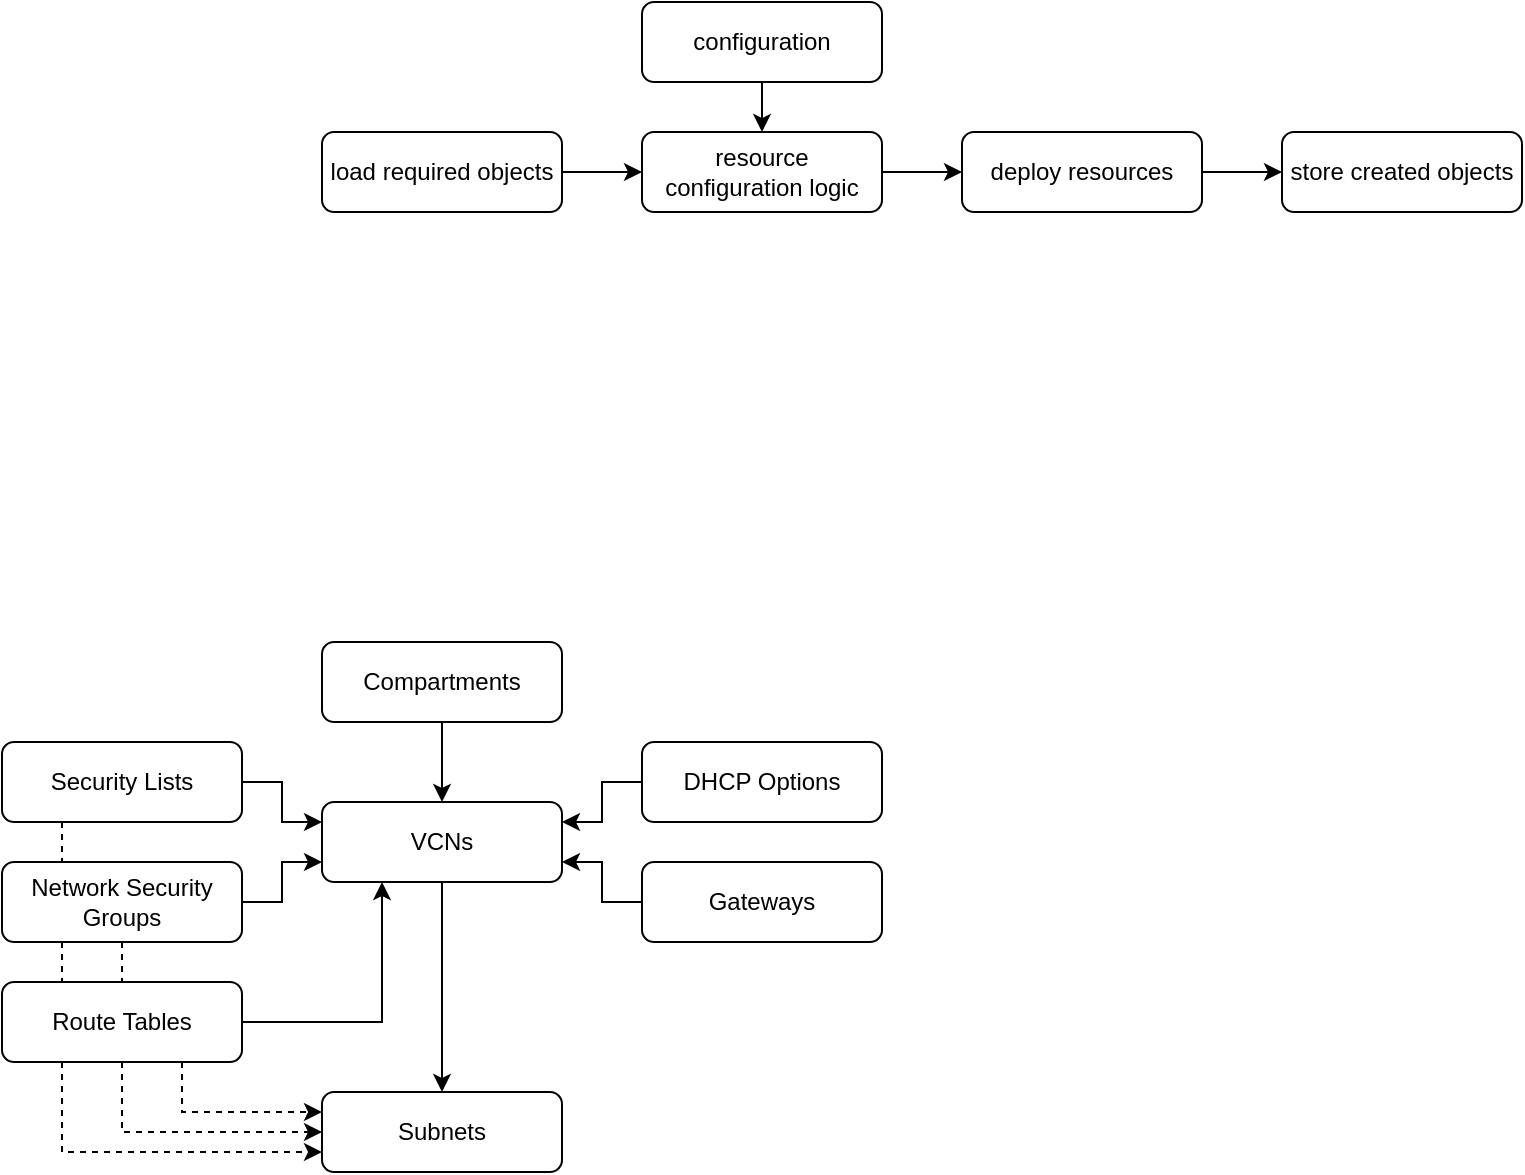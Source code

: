 <mxfile version="22.0.2" type="device" pages="5">
  <diagram id="C5RBs43oDa-KdzZeNtuy" name="resource processing">
    <mxGraphModel dx="1833" dy="659" grid="1" gridSize="10" guides="1" tooltips="1" connect="1" arrows="1" fold="1" page="1" pageScale="1" pageWidth="827" pageHeight="1169" math="0" shadow="0">
      <root>
        <mxCell id="WIyWlLk6GJQsqaUBKTNV-0" />
        <mxCell id="WIyWlLk6GJQsqaUBKTNV-1" parent="WIyWlLk6GJQsqaUBKTNV-0" />
        <mxCell id="uww7Cz6BIvtftRIAeeSQ-18" style="edgeStyle=orthogonalEdgeStyle;rounded=0;orthogonalLoop=1;jettySize=auto;html=1;entryX=0;entryY=0.75;entryDx=0;entryDy=0;exitX=0.25;exitY=1;exitDx=0;exitDy=0;dashed=1;" parent="WIyWlLk6GJQsqaUBKTNV-1" source="uww7Cz6BIvtftRIAeeSQ-8" target="FyDkydMQuA0Bi_pBf0Gb-14" edge="1">
          <mxGeometry relative="1" as="geometry" />
        </mxCell>
        <mxCell id="uww7Cz6BIvtftRIAeeSQ-17" style="edgeStyle=orthogonalEdgeStyle;rounded=0;orthogonalLoop=1;jettySize=auto;html=1;entryX=0;entryY=0.5;entryDx=0;entryDy=0;exitX=0.5;exitY=1;exitDx=0;exitDy=0;dashed=1;" parent="WIyWlLk6GJQsqaUBKTNV-1" source="uww7Cz6BIvtftRIAeeSQ-11" target="FyDkydMQuA0Bi_pBf0Gb-14" edge="1">
          <mxGeometry relative="1" as="geometry" />
        </mxCell>
        <mxCell id="FyDkydMQuA0Bi_pBf0Gb-4" value="" style="edgeStyle=orthogonalEdgeStyle;rounded=0;orthogonalLoop=1;jettySize=auto;html=1;" parent="WIyWlLk6GJQsqaUBKTNV-1" source="WIyWlLk6GJQsqaUBKTNV-3" target="FyDkydMQuA0Bi_pBf0Gb-3" edge="1">
          <mxGeometry relative="1" as="geometry" />
        </mxCell>
        <mxCell id="WIyWlLk6GJQsqaUBKTNV-3" value="resource configuration logic" style="rounded=1;whiteSpace=wrap;html=1;fontSize=12;glass=0;strokeWidth=1;shadow=0;" parent="WIyWlLk6GJQsqaUBKTNV-1" vertex="1">
          <mxGeometry x="240" y="65" width="120" height="40" as="geometry" />
        </mxCell>
        <mxCell id="FyDkydMQuA0Bi_pBf0Gb-18" value="" style="edgeStyle=orthogonalEdgeStyle;rounded=0;orthogonalLoop=1;jettySize=auto;html=1;" parent="WIyWlLk6GJQsqaUBKTNV-1" source="FyDkydMQuA0Bi_pBf0Gb-3" target="FyDkydMQuA0Bi_pBf0Gb-17" edge="1">
          <mxGeometry relative="1" as="geometry" />
        </mxCell>
        <mxCell id="FyDkydMQuA0Bi_pBf0Gb-3" value="deploy resources" style="rounded=1;whiteSpace=wrap;html=1;fontSize=12;glass=0;strokeWidth=1;shadow=0;" parent="WIyWlLk6GJQsqaUBKTNV-1" vertex="1">
          <mxGeometry x="400" y="65" width="120" height="40" as="geometry" />
        </mxCell>
        <mxCell id="FyDkydMQuA0Bi_pBf0Gb-7" style="edgeStyle=orthogonalEdgeStyle;rounded=0;orthogonalLoop=1;jettySize=auto;html=1;entryX=0;entryY=0.5;entryDx=0;entryDy=0;" parent="WIyWlLk6GJQsqaUBKTNV-1" source="FyDkydMQuA0Bi_pBf0Gb-5" target="WIyWlLk6GJQsqaUBKTNV-3" edge="1">
          <mxGeometry relative="1" as="geometry">
            <mxPoint x="170" y="125" as="targetPoint" />
          </mxGeometry>
        </mxCell>
        <mxCell id="FyDkydMQuA0Bi_pBf0Gb-5" value="load required objects" style="rounded=1;whiteSpace=wrap;html=1;fontSize=12;glass=0;strokeWidth=1;shadow=0;" parent="WIyWlLk6GJQsqaUBKTNV-1" vertex="1">
          <mxGeometry x="80" y="65" width="120" height="40" as="geometry" />
        </mxCell>
        <mxCell id="uww7Cz6BIvtftRIAeeSQ-0" style="edgeStyle=orthogonalEdgeStyle;rounded=0;orthogonalLoop=1;jettySize=auto;html=1;entryX=0.5;entryY=0;entryDx=0;entryDy=0;" parent="WIyWlLk6GJQsqaUBKTNV-1" source="FyDkydMQuA0Bi_pBf0Gb-6" target="WIyWlLk6GJQsqaUBKTNV-3" edge="1">
          <mxGeometry relative="1" as="geometry" />
        </mxCell>
        <mxCell id="FyDkydMQuA0Bi_pBf0Gb-6" value="configuration" style="rounded=1;whiteSpace=wrap;html=1;fontSize=12;glass=0;strokeWidth=1;shadow=0;" parent="WIyWlLk6GJQsqaUBKTNV-1" vertex="1">
          <mxGeometry x="240" width="120" height="40" as="geometry" />
        </mxCell>
        <mxCell id="FyDkydMQuA0Bi_pBf0Gb-11" value="" style="edgeStyle=orthogonalEdgeStyle;rounded=0;orthogonalLoop=1;jettySize=auto;html=1;" parent="WIyWlLk6GJQsqaUBKTNV-1" source="FyDkydMQuA0Bi_pBf0Gb-9" target="FyDkydMQuA0Bi_pBf0Gb-10" edge="1">
          <mxGeometry relative="1" as="geometry" />
        </mxCell>
        <mxCell id="FyDkydMQuA0Bi_pBf0Gb-9" value="Compartments" style="rounded=1;whiteSpace=wrap;html=1;fontSize=12;glass=0;strokeWidth=1;shadow=0;" parent="WIyWlLk6GJQsqaUBKTNV-1" vertex="1">
          <mxGeometry x="80" y="320" width="120" height="40" as="geometry" />
        </mxCell>
        <mxCell id="uww7Cz6BIvtftRIAeeSQ-15" style="edgeStyle=orthogonalEdgeStyle;rounded=0;orthogonalLoop=1;jettySize=auto;html=1;" parent="WIyWlLk6GJQsqaUBKTNV-1" source="FyDkydMQuA0Bi_pBf0Gb-10" target="FyDkydMQuA0Bi_pBf0Gb-14" edge="1">
          <mxGeometry relative="1" as="geometry" />
        </mxCell>
        <mxCell id="FyDkydMQuA0Bi_pBf0Gb-10" value="VCNs" style="rounded=1;whiteSpace=wrap;html=1;fontSize=12;glass=0;strokeWidth=1;shadow=0;" parent="WIyWlLk6GJQsqaUBKTNV-1" vertex="1">
          <mxGeometry x="80" y="400" width="120" height="40" as="geometry" />
        </mxCell>
        <mxCell id="FyDkydMQuA0Bi_pBf0Gb-14" value="Subnets" style="rounded=1;whiteSpace=wrap;html=1;fontSize=12;glass=0;strokeWidth=1;shadow=0;" parent="WIyWlLk6GJQsqaUBKTNV-1" vertex="1">
          <mxGeometry x="80" y="545" width="120" height="40" as="geometry" />
        </mxCell>
        <mxCell id="FyDkydMQuA0Bi_pBf0Gb-17" value="store created objects" style="rounded=1;whiteSpace=wrap;html=1;fontSize=12;glass=0;strokeWidth=1;shadow=0;" parent="WIyWlLk6GJQsqaUBKTNV-1" vertex="1">
          <mxGeometry x="560" y="65" width="120" height="40" as="geometry" />
        </mxCell>
        <mxCell id="uww7Cz6BIvtftRIAeeSQ-14" style="edgeStyle=orthogonalEdgeStyle;rounded=0;orthogonalLoop=1;jettySize=auto;html=1;entryX=0.25;entryY=1;entryDx=0;entryDy=0;" parent="WIyWlLk6GJQsqaUBKTNV-1" source="uww7Cz6BIvtftRIAeeSQ-1" target="FyDkydMQuA0Bi_pBf0Gb-10" edge="1">
          <mxGeometry relative="1" as="geometry" />
        </mxCell>
        <mxCell id="uww7Cz6BIvtftRIAeeSQ-16" style="edgeStyle=orthogonalEdgeStyle;rounded=0;orthogonalLoop=1;jettySize=auto;html=1;entryX=0;entryY=0.25;entryDx=0;entryDy=0;exitX=0.75;exitY=1;exitDx=0;exitDy=0;dashed=1;" parent="WIyWlLk6GJQsqaUBKTNV-1" source="uww7Cz6BIvtftRIAeeSQ-1" target="FyDkydMQuA0Bi_pBf0Gb-14" edge="1">
          <mxGeometry relative="1" as="geometry" />
        </mxCell>
        <mxCell id="uww7Cz6BIvtftRIAeeSQ-1" value="Route Tables" style="rounded=1;whiteSpace=wrap;html=1;fontSize=12;glass=0;strokeWidth=1;shadow=0;" parent="WIyWlLk6GJQsqaUBKTNV-1" vertex="1">
          <mxGeometry x="-80" y="490" width="120" height="40" as="geometry" />
        </mxCell>
        <mxCell id="uww7Cz6BIvtftRIAeeSQ-10" style="edgeStyle=orthogonalEdgeStyle;rounded=0;orthogonalLoop=1;jettySize=auto;html=1;entryX=1;entryY=0.25;entryDx=0;entryDy=0;" parent="WIyWlLk6GJQsqaUBKTNV-1" source="uww7Cz6BIvtftRIAeeSQ-3" target="FyDkydMQuA0Bi_pBf0Gb-10" edge="1">
          <mxGeometry relative="1" as="geometry" />
        </mxCell>
        <mxCell id="uww7Cz6BIvtftRIAeeSQ-3" value="DHCP Options" style="rounded=1;whiteSpace=wrap;html=1;fontSize=12;glass=0;strokeWidth=1;shadow=0;" parent="WIyWlLk6GJQsqaUBKTNV-1" vertex="1">
          <mxGeometry x="240" y="370" width="120" height="40" as="geometry" />
        </mxCell>
        <mxCell id="uww7Cz6BIvtftRIAeeSQ-7" style="edgeStyle=orthogonalEdgeStyle;rounded=0;orthogonalLoop=1;jettySize=auto;html=1;entryX=1;entryY=0.75;entryDx=0;entryDy=0;" parent="WIyWlLk6GJQsqaUBKTNV-1" source="uww7Cz6BIvtftRIAeeSQ-6" target="FyDkydMQuA0Bi_pBf0Gb-10" edge="1">
          <mxGeometry relative="1" as="geometry" />
        </mxCell>
        <mxCell id="uww7Cz6BIvtftRIAeeSQ-6" value="Gateways" style="rounded=1;whiteSpace=wrap;html=1;fontSize=12;glass=0;strokeWidth=1;shadow=0;" parent="WIyWlLk6GJQsqaUBKTNV-1" vertex="1">
          <mxGeometry x="240" y="430" width="120" height="40" as="geometry" />
        </mxCell>
        <mxCell id="uww7Cz6BIvtftRIAeeSQ-12" style="edgeStyle=orthogonalEdgeStyle;rounded=0;orthogonalLoop=1;jettySize=auto;html=1;entryX=0;entryY=0.25;entryDx=0;entryDy=0;" parent="WIyWlLk6GJQsqaUBKTNV-1" source="uww7Cz6BIvtftRIAeeSQ-8" target="FyDkydMQuA0Bi_pBf0Gb-10" edge="1">
          <mxGeometry relative="1" as="geometry" />
        </mxCell>
        <mxCell id="uww7Cz6BIvtftRIAeeSQ-8" value="Security Lists" style="rounded=1;whiteSpace=wrap;html=1;fontSize=12;glass=0;strokeWidth=1;shadow=0;" parent="WIyWlLk6GJQsqaUBKTNV-1" vertex="1">
          <mxGeometry x="-80" y="370" width="120" height="40" as="geometry" />
        </mxCell>
        <mxCell id="uww7Cz6BIvtftRIAeeSQ-13" style="edgeStyle=orthogonalEdgeStyle;rounded=0;orthogonalLoop=1;jettySize=auto;html=1;entryX=0;entryY=0.75;entryDx=0;entryDy=0;" parent="WIyWlLk6GJQsqaUBKTNV-1" source="uww7Cz6BIvtftRIAeeSQ-11" target="FyDkydMQuA0Bi_pBf0Gb-10" edge="1">
          <mxGeometry relative="1" as="geometry" />
        </mxCell>
        <mxCell id="uww7Cz6BIvtftRIAeeSQ-11" value="Network Security Groups" style="rounded=1;whiteSpace=wrap;html=1;fontSize=12;glass=0;strokeWidth=1;shadow=0;" parent="WIyWlLk6GJQsqaUBKTNV-1" vertex="1">
          <mxGeometry x="-80" y="430" width="120" height="40" as="geometry" />
        </mxCell>
      </root>
    </mxGraphModel>
  </diagram>
  <diagram id="ZDSUvi06mEhfbXnj943g" name="regexp processing">
    <mxGraphModel dx="2011" dy="1944" grid="1" gridSize="10" guides="1" tooltips="1" connect="1" arrows="1" fold="1" page="1" pageScale="1" pageWidth="827" pageHeight="1169" math="0" shadow="0">
      <root>
        <mxCell id="0" />
        <mxCell id="1" parent="0" />
        <mxCell id="9sZPNVt2lW0HyVqAQaku-10" value="" style="edgeStyle=orthogonalEdgeStyle;rounded=0;orthogonalLoop=1;jettySize=auto;html=1;" edge="1" parent="1" source="9sZPNVt2lW0HyVqAQaku-1" target="9sZPNVt2lW0HyVqAQaku-9">
          <mxGeometry relative="1" as="geometry" />
        </mxCell>
        <mxCell id="9sZPNVt2lW0HyVqAQaku-11" value="" style="edgeStyle=orthogonalEdgeStyle;rounded=0;orthogonalLoop=1;jettySize=auto;html=1;" edge="1" parent="1" source="9sZPNVt2lW0HyVqAQaku-1" target="9sZPNVt2lW0HyVqAQaku-9">
          <mxGeometry relative="1" as="geometry" />
        </mxCell>
        <mxCell id="9sZPNVt2lW0HyVqAQaku-13" value="" style="edgeStyle=orthogonalEdgeStyle;rounded=0;orthogonalLoop=1;jettySize=auto;html=1;exitX=0.75;exitY=1;exitDx=0;exitDy=0;" edge="1" parent="1" source="9sZPNVt2lW0HyVqAQaku-1" target="9sZPNVt2lW0HyVqAQaku-12">
          <mxGeometry relative="1" as="geometry" />
        </mxCell>
        <mxCell id="9sZPNVt2lW0HyVqAQaku-1" value="xxx" style="whiteSpace=wrap;html=1;" vertex="1" parent="1">
          <mxGeometry x="280" y="140" width="120" height="60" as="geometry" />
        </mxCell>
        <mxCell id="9sZPNVt2lW0HyVqAQaku-5" value="" style="edgeStyle=orthogonalEdgeStyle;rounded=0;orthogonalLoop=1;jettySize=auto;html=1;exitX=0.25;exitY=1;exitDx=0;exitDy=0;" edge="1" parent="1" source="9sZPNVt2lW0HyVqAQaku-1" target="9sZPNVt2lW0HyVqAQaku-4">
          <mxGeometry relative="1" as="geometry" />
        </mxCell>
        <mxCell id="9sZPNVt2lW0HyVqAQaku-6" style="edgeStyle=orthogonalEdgeStyle;rounded=0;orthogonalLoop=1;jettySize=auto;html=1;" edge="1" parent="1" source="9sZPNVt2lW0HyVqAQaku-2" target="9sZPNVt2lW0HyVqAQaku-1">
          <mxGeometry relative="1" as="geometry" />
        </mxCell>
        <mxCell id="9sZPNVt2lW0HyVqAQaku-27" value="" style="edgeStyle=orthogonalEdgeStyle;rounded=0;orthogonalLoop=1;jettySize=auto;html=1;startArrow=classic;startFill=1;endArrow=none;endFill=0;" edge="1" parent="1" source="9sZPNVt2lW0HyVqAQaku-2" target="9sZPNVt2lW0HyVqAQaku-26">
          <mxGeometry relative="1" as="geometry" />
        </mxCell>
        <mxCell id="9sZPNVt2lW0HyVqAQaku-2" value="xxx" style="whiteSpace=wrap;html=1;" vertex="1" parent="1">
          <mxGeometry x="280" y="40" width="120" height="60" as="geometry" />
        </mxCell>
        <mxCell id="9sZPNVt2lW0HyVqAQaku-16" style="edgeStyle=orthogonalEdgeStyle;rounded=0;orthogonalLoop=1;jettySize=auto;html=1;entryX=0.25;entryY=0;entryDx=0;entryDy=0;exitX=0.5;exitY=1;exitDx=0;exitDy=0;" edge="1" parent="1" source="9sZPNVt2lW0HyVqAQaku-4" target="9sZPNVt2lW0HyVqAQaku-14">
          <mxGeometry relative="1" as="geometry" />
        </mxCell>
        <mxCell id="9sZPNVt2lW0HyVqAQaku-4" value="process&lt;br&gt;regex_1" style="whiteSpace=wrap;html=1;" vertex="1" parent="1">
          <mxGeometry x="120" y="240" width="120" height="60" as="geometry" />
        </mxCell>
        <mxCell id="9sZPNVt2lW0HyVqAQaku-15" value="" style="edgeStyle=orthogonalEdgeStyle;rounded=0;orthogonalLoop=1;jettySize=auto;html=1;" edge="1" parent="1" source="9sZPNVt2lW0HyVqAQaku-9" target="9sZPNVt2lW0HyVqAQaku-14">
          <mxGeometry relative="1" as="geometry" />
        </mxCell>
        <mxCell id="9sZPNVt2lW0HyVqAQaku-9" value="process&lt;br style=&quot;border-color: var(--border-color);&quot;&gt;regex_2" style="whiteSpace=wrap;html=1;" vertex="1" parent="1">
          <mxGeometry x="280" y="240" width="120" height="60" as="geometry" />
        </mxCell>
        <mxCell id="9sZPNVt2lW0HyVqAQaku-17" style="edgeStyle=orthogonalEdgeStyle;rounded=0;orthogonalLoop=1;jettySize=auto;html=1;entryX=0.75;entryY=0;entryDx=0;entryDy=0;exitX=0.5;exitY=1;exitDx=0;exitDy=0;" edge="1" parent="1" source="9sZPNVt2lW0HyVqAQaku-12" target="9sZPNVt2lW0HyVqAQaku-14">
          <mxGeometry relative="1" as="geometry" />
        </mxCell>
        <mxCell id="9sZPNVt2lW0HyVqAQaku-12" value="process&lt;br style=&quot;border-color: var(--border-color);&quot;&gt;regex_N" style="whiteSpace=wrap;html=1;" vertex="1" parent="1">
          <mxGeometry x="440" y="240" width="120" height="60" as="geometry" />
        </mxCell>
        <mxCell id="9sZPNVt2lW0HyVqAQaku-19" style="edgeStyle=orthogonalEdgeStyle;rounded=0;orthogonalLoop=1;jettySize=auto;html=1;" edge="1" parent="1" source="9sZPNVt2lW0HyVqAQaku-14" target="9sZPNVt2lW0HyVqAQaku-18">
          <mxGeometry relative="1" as="geometry" />
        </mxCell>
        <mxCell id="9sZPNVt2lW0HyVqAQaku-28" style="edgeStyle=orthogonalEdgeStyle;rounded=0;orthogonalLoop=1;jettySize=auto;html=1;exitX=0.75;exitY=0;exitDx=0;exitDy=0;" edge="1" parent="1" source="9sZPNVt2lW0HyVqAQaku-14">
          <mxGeometry relative="1" as="geometry">
            <mxPoint x="370" y="350" as="targetPoint" />
          </mxGeometry>
        </mxCell>
        <mxCell id="9sZPNVt2lW0HyVqAQaku-14" value="" style="whiteSpace=wrap;html=1;" vertex="1" parent="1">
          <mxGeometry x="280" y="340" width="120" height="10" as="geometry" />
        </mxCell>
        <mxCell id="9sZPNVt2lW0HyVqAQaku-21" value="" style="edgeStyle=orthogonalEdgeStyle;rounded=0;orthogonalLoop=1;jettySize=auto;html=1;" edge="1" parent="1" source="9sZPNVt2lW0HyVqAQaku-18" target="9sZPNVt2lW0HyVqAQaku-20">
          <mxGeometry relative="1" as="geometry" />
        </mxCell>
        <mxCell id="9sZPNVt2lW0HyVqAQaku-18" value="register&lt;br&gt;records not in&amp;nbsp;&lt;br&gt;known regexp" style="whiteSpace=wrap;html=1;" vertex="1" parent="1">
          <mxGeometry x="280" y="390" width="120" height="60" as="geometry" />
        </mxCell>
        <mxCell id="9sZPNVt2lW0HyVqAQaku-23" value="" style="edgeStyle=orthogonalEdgeStyle;rounded=0;orthogonalLoop=1;jettySize=auto;html=1;" edge="1" parent="1" source="9sZPNVt2lW0HyVqAQaku-20" target="9sZPNVt2lW0HyVqAQaku-22">
          <mxGeometry relative="1" as="geometry" />
        </mxCell>
        <mxCell id="9sZPNVt2lW0HyVqAQaku-20" value="sort keys" style="whiteSpace=wrap;html=1;" vertex="1" parent="1">
          <mxGeometry x="280" y="490" width="120" height="60" as="geometry" />
        </mxCell>
        <mxCell id="9sZPNVt2lW0HyVqAQaku-25" value="" style="edgeStyle=orthogonalEdgeStyle;rounded=0;orthogonalLoop=1;jettySize=auto;html=1;" edge="1" parent="1" source="9sZPNVt2lW0HyVqAQaku-22" target="9sZPNVt2lW0HyVqAQaku-24">
          <mxGeometry relative="1" as="geometry" />
        </mxCell>
        <mxCell id="9sZPNVt2lW0HyVqAQaku-22" value="combine all processed records" style="whiteSpace=wrap;html=1;" vertex="1" parent="1">
          <mxGeometry x="280" y="590" width="120" height="60" as="geometry" />
        </mxCell>
        <mxCell id="9sZPNVt2lW0HyVqAQaku-24" value="" style="ellipse;whiteSpace=wrap;html=1;strokeWidth=5;" vertex="1" parent="1">
          <mxGeometry x="330" y="680" width="20" height="20" as="geometry" />
        </mxCell>
        <mxCell id="9sZPNVt2lW0HyVqAQaku-26" value="" style="ellipse;whiteSpace=wrap;html=1;" vertex="1" parent="1">
          <mxGeometry x="330" y="-10" width="20" height="20" as="geometry" />
        </mxCell>
        <mxCell id="wtr7_R7KqPRlVxYKIXwO-10" value="" style="edgeStyle=orthogonalEdgeStyle;rounded=0;orthogonalLoop=1;jettySize=auto;html=1;" edge="1" parent="1" source="wtr7_R7KqPRlVxYKIXwO-4" target="wtr7_R7KqPRlVxYKIXwO-9">
          <mxGeometry relative="1" as="geometry" />
        </mxCell>
        <mxCell id="wtr7_R7KqPRlVxYKIXwO-4" value="substitute&amp;nbsp;&lt;br style=&quot;border-color: var(--border-color);&quot;&gt;&lt;span style=&quot;border-color: var(--border-color);&quot;&gt;CIDR labels&lt;/span&gt;" style="whiteSpace=wrap;html=1;" vertex="1" parent="1">
          <mxGeometry x="-240" y="140" width="120" height="60" as="geometry" />
        </mxCell>
        <mxCell id="wtr7_R7KqPRlVxYKIXwO-5" style="edgeStyle=orthogonalEdgeStyle;rounded=0;orthogonalLoop=1;jettySize=auto;html=1;" edge="1" parent="1" source="wtr7_R7KqPRlVxYKIXwO-7" target="wtr7_R7KqPRlVxYKIXwO-4">
          <mxGeometry relative="1" as="geometry" />
        </mxCell>
        <mxCell id="wtr7_R7KqPRlVxYKIXwO-6" value="" style="edgeStyle=orthogonalEdgeStyle;rounded=0;orthogonalLoop=1;jettySize=auto;html=1;startArrow=classic;startFill=1;endArrow=none;endFill=0;" edge="1" parent="1" source="wtr7_R7KqPRlVxYKIXwO-7" target="wtr7_R7KqPRlVxYKIXwO-8">
          <mxGeometry relative="1" as="geometry" />
        </mxCell>
        <mxCell id="wtr7_R7KqPRlVxYKIXwO-7" value="add attribute&lt;br style=&quot;border-color: var(--border-color);&quot;&gt;_posittion" style="whiteSpace=wrap;html=1;" vertex="1" parent="1">
          <mxGeometry x="-240" y="40" width="120" height="60" as="geometry" />
        </mxCell>
        <mxCell id="wtr7_R7KqPRlVxYKIXwO-8" value="" style="ellipse;whiteSpace=wrap;html=1;" vertex="1" parent="1">
          <mxGeometry x="-190" y="-10" width="20" height="20" as="geometry" />
        </mxCell>
        <mxCell id="wtr7_R7KqPRlVxYKIXwO-9" value="split&lt;br&gt;multiply CIDRs" style="whiteSpace=wrap;html=1;" vertex="1" parent="1">
          <mxGeometry x="-240" y="240" width="120" height="60" as="geometry" />
        </mxCell>
      </root>
    </mxGraphModel>
  </diagram>
  <diagram id="2MngQ6kwXd73ygePmb7p" name="SL">
    <mxGraphModel dx="1833" dy="659" grid="1" gridSize="10" guides="1" tooltips="1" connect="1" arrows="1" fold="1" page="1" pageScale="1" pageWidth="827" pageHeight="1169" math="0" shadow="0">
      <root>
        <mxCell id="0" />
        <mxCell id="1" parent="0" />
        <mxCell id="6gOQgbSpZckYTmi1h33r-1" value="SL:&lt;br&gt;&lt;br&gt;permit tcp/22 to internet&amp;nbsp;&lt;br&gt;permit tcp/22 stateless to internet&lt;br&gt;&lt;br&gt;&lt;br&gt;allow tcp/22 from /spoke2/vcn&amp;nbsp;&lt;br style=&quot;border-color: var(--border-color);&quot;&gt;&lt;br&gt;&lt;br&gt;allow one config tcp/22 from /spoke2/vcn&amp;nbsp;&amp;nbsp;" style="text;whiteSpace=wrap;html=1;fontSize=18;fontFamily=Courier New;fontStyle=1" vertex="1" parent="1">
          <mxGeometry x="-50" y="60" width="460" height="240" as="geometry" />
        </mxCell>
        <mxCell id="6gOQgbSpZckYTmi1h33r-4" style="rounded=0;orthogonalLoop=1;jettySize=auto;html=1;exitX=0.25;exitY=1;exitDx=0;exitDy=0;" edge="1" parent="1" source="6gOQgbSpZckYTmi1h33r-2" target="6gOQgbSpZckYTmi1h33r-3">
          <mxGeometry relative="1" as="geometry" />
        </mxCell>
        <mxCell id="6gOQgbSpZckYTmi1h33r-2" value="&lt;span style=&quot;color: rgb(0, 0, 0); font-family: &amp;quot;Courier New&amp;quot;; font-size: 18px; font-style: normal; font-variant-ligatures: normal; font-variant-caps: normal; font-weight: 700; letter-spacing: normal; orphans: 2; text-align: left; text-indent: 0px; text-transform: none; widows: 2; word-spacing: 0px; -webkit-text-stroke-width: 0px; background-color: rgb(251, 251, 251); text-decoration-thickness: initial; text-decoration-style: initial; text-decoration-color: initial; float: none; display: inline !important;&quot;&gt;@/spoke1/vcn&lt;br&gt;allow conjoint tcp/22 from /spoke2/vcn&amp;nbsp;&amp;nbsp;&lt;/span&gt;" style="text;whiteSpace=wrap;html=1;" vertex="1" parent="1">
          <mxGeometry x="-50" y="340" width="490" height="50" as="geometry" />
        </mxCell>
        <mxCell id="6gOQgbSpZckYTmi1h33r-3" value="&lt;span style=&quot;color: rgb(0, 0, 0); font-family: &amp;quot;Courier New&amp;quot;; font-size: 18px; font-style: normal; font-variant-ligatures: normal; font-variant-caps: normal; font-weight: 700; letter-spacing: normal; orphans: 2; text-align: left; text-indent: 0px; text-transform: none; widows: 2; word-spacing: 0px; -webkit-text-stroke-width: 0px; background-color: rgb(251, 251, 251); text-decoration-thickness: initial; text-decoration-style: initial; text-decoration-color: initial; float: none; display: inline !important;&quot;&gt;@/spoke1/vcn&lt;br&gt;allow tcp/22 from /spoke2/vcn&lt;/span&gt;" style="text;whiteSpace=wrap;html=1;" vertex="1" parent="1">
          <mxGeometry x="-160" y="500" width="350" height="50" as="geometry" />
        </mxCell>
        <mxCell id="6gOQgbSpZckYTmi1h33r-6" style="rounded=0;orthogonalLoop=1;jettySize=auto;html=1;exitX=0.75;exitY=1;exitDx=0;exitDy=0;" edge="1" target="6gOQgbSpZckYTmi1h33r-8" parent="1" source="6gOQgbSpZckYTmi1h33r-2">
          <mxGeometry relative="1" as="geometry">
            <mxPoint x="547" y="390" as="sourcePoint" />
          </mxGeometry>
        </mxCell>
        <mxCell id="6gOQgbSpZckYTmi1h33r-7" value="@ /spoke2/vcn" style="edgeLabel;html=1;align=center;verticalAlign=middle;resizable=0;points=[];" vertex="1" connectable="0" parent="6gOQgbSpZckYTmi1h33r-6">
          <mxGeometry x="-0.059" y="-1" relative="1" as="geometry">
            <mxPoint as="offset" />
          </mxGeometry>
        </mxCell>
        <mxCell id="6gOQgbSpZckYTmi1h33r-8" value="&lt;span style=&quot;color: rgb(0, 0, 0); font-family: &amp;quot;Courier New&amp;quot;; font-size: 18px; font-style: normal; font-variant-ligatures: normal; font-variant-caps: normal; font-weight: 700; letter-spacing: normal; orphans: 2; text-align: left; text-indent: 0px; text-transform: none; widows: 2; word-spacing: 0px; -webkit-text-stroke-width: 0px; background-color: rgb(251, 251, 251); text-decoration-thickness: initial; text-decoration-style: initial; text-decoration-color: initial; float: none; display: inline !important;&quot;&gt;@/spoke2/vcn&lt;br&gt;permit tcp/22 to /spoke1/vcn&lt;/span&gt;" style="text;whiteSpace=wrap;html=1;" vertex="1" parent="1">
          <mxGeometry x="220" y="500" width="350" height="50" as="geometry" />
        </mxCell>
      </root>
    </mxGraphModel>
  </diagram>
  <diagram id="i18eToL87gk2GefQBOfE" name="NSG">
    <mxGraphModel dx="1246" dy="659" grid="1" gridSize="10" guides="1" tooltips="1" connect="1" arrows="1" fold="1" page="1" pageScale="1" pageWidth="827" pageHeight="1169" math="0" shadow="0">
      <root>
        <mxCell id="0" />
        <mxCell id="1" parent="0" />
        <mxCell id="RIo0sVY6l78d_OTE3vbG-2" value="NSG:&lt;br&gt;/sandbox/cmpx_network/vcn_test1/nsg_super_user" style="text;whiteSpace=wrap;html=1;fontSize=18;fontFamily=Courier New;fontStyle=1" parent="1" vertex="1">
          <mxGeometry x="80" y="60" width="460" height="40" as="geometry" />
        </mxCell>
      </root>
    </mxGraphModel>
  </diagram>
  <diagram id="YCcnWV1-wBm4b-SYf3L4" name="VCN RT">
    <mxGraphModel dx="1006" dy="659" grid="1" gridSize="10" guides="1" tooltips="1" connect="1" arrows="1" fold="1" page="1" pageScale="1" pageWidth="827" pageHeight="1169" math="0" shadow="0">
      <root>
        <mxCell id="0" />
        <mxCell id="1" parent="0" />
        <mxCell id="mnzkfZp_5vYaxpE4iJ5v-1" value="Route Table:&lt;br&gt;/spoke1/vcn_test1/rt_central_systems" style="text;whiteSpace=wrap;html=1;fontSize=18;fontFamily=Courier New;fontStyle=1" parent="1" vertex="1">
          <mxGeometry x="90" y="70" width="460" height="40" as="geometry" />
        </mxCell>
        <mxCell id="mnzkfZp_5vYaxpE4iJ5v-2" value="route 10.1.0.0/16 via DRG /hub1/drg_central /* regular CIDR */&lt;br&gt;&lt;br&gt;route /spoke2/sub_db via LPG /spoke1/lpg_spoke2 /* CIDR collected from Subnet */&lt;br&gt;&lt;br&gt;route internet via NAT /spoke1/nat_internet-access /* CIDR specified with label */&lt;br&gt;&lt;br&gt;route internet via IGW /spoke1/igw_internet-access /* CIDR specified with label */&lt;br style=&quot;border-color: var(--border-color);&quot;&gt;&lt;br&gt;route oci_object_storage via SG /spoke1/sg_osn-storage /* route object storage */&amp;nbsp;&lt;br&gt;&lt;br&gt;route oci_all_osn_services via SG /spoke1/sg_osn /* route all osn */&lt;br&gt;&lt;br&gt;&lt;br&gt;Note that oci_object_storage, and oci_all_osn_services are special labels that will be converted to the proper ones incl. region code.&lt;br&gt;&lt;br&gt;Rejected:&lt;br&gt;- rejected as keys should be just keys. Thre is nothing like compartment prefix. If operator will configure keys with compartments it will be like this, but more generic format is when compartment is not encoded into URI&amp;nbsp;&amp;nbsp;&lt;br&gt;route /cmp-network/sub_db via LPG /spoke1/lpg_spoke2 /* CIDR collected from Subnet with compartment */" style="text;whiteSpace=wrap;html=1;fontSize=18;fontFamily=Courier New;fontStyle=1" parent="1" vertex="1">
          <mxGeometry x="90" y="170" width="1140" height="530" as="geometry" />
        </mxCell>
      </root>
    </mxGraphModel>
  </diagram>
</mxfile>
